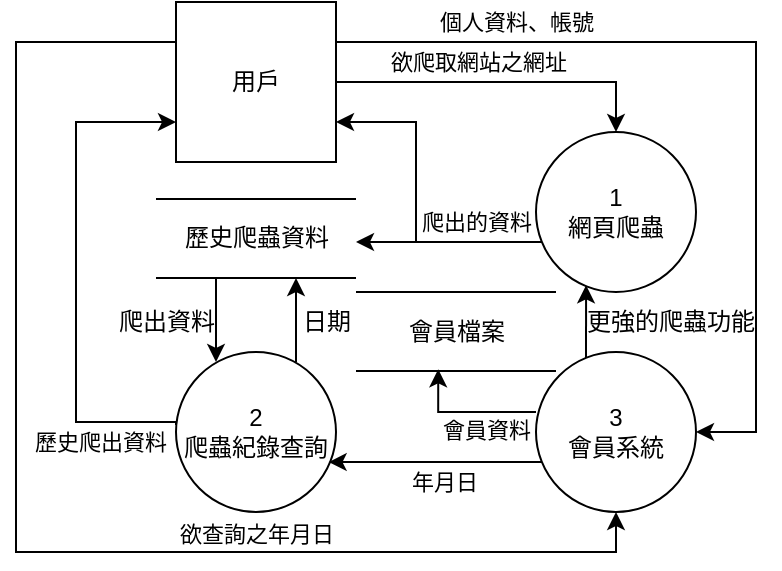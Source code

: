 <mxfile version="21.2.9" type="device">
  <diagram name="第 1 页" id="_hKIImX2wf-dFybGEGHS">
    <mxGraphModel dx="558" dy="278" grid="1" gridSize="10" guides="1" tooltips="1" connect="1" arrows="1" fold="1" page="1" pageScale="1" pageWidth="827" pageHeight="1169" math="0" shadow="0">
      <root>
        <mxCell id="0" />
        <mxCell id="1" parent="0" />
        <mxCell id="SaKuZngBujYHLQphRgoP-3" style="edgeStyle=orthogonalEdgeStyle;rounded=0;orthogonalLoop=1;jettySize=auto;html=1;entryX=0.5;entryY=0;entryDx=0;entryDy=0;" parent="1" source="SaKuZngBujYHLQphRgoP-1" target="SaKuZngBujYHLQphRgoP-2" edge="1">
          <mxGeometry relative="1" as="geometry">
            <mxPoint x="520" y="360" as="targetPoint" />
          </mxGeometry>
        </mxCell>
        <mxCell id="SaKuZngBujYHLQphRgoP-5" value="欲爬取網站之網址" style="edgeLabel;html=1;align=center;verticalAlign=middle;resizable=0;points=[];" parent="SaKuZngBujYHLQphRgoP-3" vertex="1" connectable="0">
          <mxGeometry x="-0.208" y="1" relative="1" as="geometry">
            <mxPoint x="5" y="-9" as="offset" />
          </mxGeometry>
        </mxCell>
        <mxCell id="ZCQBj4b5eaVNAZeZGHcr-9" style="edgeStyle=orthogonalEdgeStyle;rounded=0;orthogonalLoop=1;jettySize=auto;html=1;exitX=1;exitY=0.25;exitDx=0;exitDy=0;entryX=1;entryY=0.5;entryDx=0;entryDy=0;" parent="1" source="SaKuZngBujYHLQphRgoP-1" target="ZCQBj4b5eaVNAZeZGHcr-10" edge="1">
          <mxGeometry relative="1" as="geometry">
            <mxPoint x="550" y="480" as="targetPoint" />
            <Array as="points">
              <mxPoint x="570" y="340" />
              <mxPoint x="570" y="535" />
            </Array>
          </mxGeometry>
        </mxCell>
        <mxCell id="ZCQBj4b5eaVNAZeZGHcr-11" value="個人資料、帳號" style="edgeLabel;html=1;align=center;verticalAlign=middle;resizable=0;points=[];" parent="ZCQBj4b5eaVNAZeZGHcr-9" vertex="1" connectable="0">
          <mxGeometry x="-0.623" y="2" relative="1" as="geometry">
            <mxPoint x="8" y="-8" as="offset" />
          </mxGeometry>
        </mxCell>
        <mxCell id="tUrA5RLcL7AxgPju7uI_-4" style="edgeStyle=orthogonalEdgeStyle;rounded=0;orthogonalLoop=1;jettySize=auto;html=1;exitX=0;exitY=0.25;exitDx=0;exitDy=0;entryX=0.5;entryY=1;entryDx=0;entryDy=0;" edge="1" parent="1" source="SaKuZngBujYHLQphRgoP-1" target="ZCQBj4b5eaVNAZeZGHcr-10">
          <mxGeometry relative="1" as="geometry">
            <mxPoint x="500" y="590" as="targetPoint" />
            <Array as="points">
              <mxPoint x="200" y="340" />
              <mxPoint x="200" y="595" />
              <mxPoint x="500" y="595" />
            </Array>
          </mxGeometry>
        </mxCell>
        <mxCell id="tUrA5RLcL7AxgPju7uI_-5" value="欲查詢之年月日" style="edgeLabel;html=1;align=center;verticalAlign=middle;resizable=0;points=[];" vertex="1" connectable="0" parent="tUrA5RLcL7AxgPju7uI_-4">
          <mxGeometry x="0.562" y="-1" relative="1" as="geometry">
            <mxPoint x="-57" y="-10" as="offset" />
          </mxGeometry>
        </mxCell>
        <mxCell id="SaKuZngBujYHLQphRgoP-1" value="用戶" style="whiteSpace=wrap;html=1;aspect=fixed;" parent="1" vertex="1">
          <mxGeometry x="280" y="320" width="80" height="80" as="geometry" />
        </mxCell>
        <mxCell id="SaKuZngBujYHLQphRgoP-21" style="edgeStyle=orthogonalEdgeStyle;rounded=0;orthogonalLoop=1;jettySize=auto;html=1;entryX=1;entryY=0.75;entryDx=0;entryDy=0;" parent="1" source="SaKuZngBujYHLQphRgoP-2" target="SaKuZngBujYHLQphRgoP-1" edge="1">
          <mxGeometry relative="1" as="geometry">
            <mxPoint x="420" y="380" as="targetPoint" />
            <Array as="points">
              <mxPoint x="400" y="440" />
              <mxPoint x="400" y="380" />
            </Array>
          </mxGeometry>
        </mxCell>
        <mxCell id="ZCQBj4b5eaVNAZeZGHcr-7" value="爬出的資料" style="edgeLabel;html=1;align=center;verticalAlign=middle;resizable=0;points=[];" parent="SaKuZngBujYHLQphRgoP-21" vertex="1" connectable="0">
          <mxGeometry x="-0.584" y="-2" relative="1" as="geometry">
            <mxPoint x="1" y="-8" as="offset" />
          </mxGeometry>
        </mxCell>
        <mxCell id="SaKuZngBujYHLQphRgoP-2" value="1&lt;br&gt;網頁爬蟲" style="ellipse;whiteSpace=wrap;html=1;aspect=fixed;" parent="1" vertex="1">
          <mxGeometry x="460" y="385" width="80" height="80" as="geometry" />
        </mxCell>
        <mxCell id="SaKuZngBujYHLQphRgoP-11" value="" style="group" parent="1" vertex="1" connectable="0">
          <mxGeometry x="270" y="418.5" width="100" height="39.5" as="geometry" />
        </mxCell>
        <mxCell id="SaKuZngBujYHLQphRgoP-13" value="" style="group" parent="SaKuZngBujYHLQphRgoP-11" vertex="1" connectable="0">
          <mxGeometry width="100" height="39.5" as="geometry" />
        </mxCell>
        <mxCell id="SaKuZngBujYHLQphRgoP-9" value="" style="endArrow=none;html=1;rounded=0;" parent="SaKuZngBujYHLQphRgoP-13" edge="1">
          <mxGeometry width="50" height="50" relative="1" as="geometry">
            <mxPoint as="sourcePoint" />
            <mxPoint x="100" as="targetPoint" />
          </mxGeometry>
        </mxCell>
        <mxCell id="SaKuZngBujYHLQphRgoP-10" value="" style="endArrow=none;html=1;rounded=0;" parent="SaKuZngBujYHLQphRgoP-13" edge="1">
          <mxGeometry width="50" height="50" relative="1" as="geometry">
            <mxPoint y="39.5" as="sourcePoint" />
            <mxPoint x="100" y="39.5" as="targetPoint" />
          </mxGeometry>
        </mxCell>
        <mxCell id="SaKuZngBujYHLQphRgoP-12" value="歷史爬蟲資料" style="text;html=1;align=center;verticalAlign=middle;resizable=0;points=[];autosize=1;strokeColor=none;fillColor=none;" parent="SaKuZngBujYHLQphRgoP-13" vertex="1">
          <mxGeometry x="0.003" y="4.75" width="100" height="30" as="geometry" />
        </mxCell>
        <mxCell id="SaKuZngBujYHLQphRgoP-23" value="" style="endArrow=classic;html=1;rounded=0;" parent="1" edge="1">
          <mxGeometry width="50" height="50" relative="1" as="geometry">
            <mxPoint x="420" y="440" as="sourcePoint" />
            <mxPoint x="370" y="440" as="targetPoint" />
          </mxGeometry>
        </mxCell>
        <mxCell id="SaKuZngBujYHLQphRgoP-29" style="edgeStyle=orthogonalEdgeStyle;rounded=0;orthogonalLoop=1;jettySize=auto;html=1;exitX=0.008;exitY=0.582;exitDx=0;exitDy=0;exitPerimeter=0;" parent="1" edge="1">
          <mxGeometry relative="1" as="geometry">
            <mxPoint x="280" y="380" as="targetPoint" />
            <Array as="points">
              <mxPoint x="280" y="530" />
              <mxPoint x="230" y="530" />
              <mxPoint x="230" y="380" />
              <mxPoint x="280" y="380" />
            </Array>
            <mxPoint x="280.0" y="531.56" as="sourcePoint" />
          </mxGeometry>
        </mxCell>
        <mxCell id="SaKuZngBujYHLQphRgoP-34" value="歷史爬出資料" style="edgeLabel;html=1;align=center;verticalAlign=middle;resizable=0;points=[];" parent="SaKuZngBujYHLQphRgoP-29" vertex="1" connectable="0">
          <mxGeometry x="-0.676" y="-2" relative="1" as="geometry">
            <mxPoint x="1" y="12" as="offset" />
          </mxGeometry>
        </mxCell>
        <mxCell id="SaKuZngBujYHLQphRgoP-25" value="2&lt;br&gt;爬蟲紀錄查詢" style="ellipse;whiteSpace=wrap;html=1;aspect=fixed;" parent="1" vertex="1">
          <mxGeometry x="280" y="495" width="80" height="80" as="geometry" />
        </mxCell>
        <mxCell id="SaKuZngBujYHLQphRgoP-35" value="日期" style="text;html=1;align=center;verticalAlign=middle;resizable=0;points=[];autosize=1;strokeColor=none;fillColor=none;" parent="1" vertex="1">
          <mxGeometry x="330" y="465" width="50" height="30" as="geometry" />
        </mxCell>
        <mxCell id="SaKuZngBujYHLQphRgoP-36" value="爬出資料" style="text;html=1;align=center;verticalAlign=middle;resizable=0;points=[];autosize=1;strokeColor=none;fillColor=none;" parent="1" vertex="1">
          <mxGeometry x="240" y="465" width="70" height="30" as="geometry" />
        </mxCell>
        <mxCell id="ZCQBj4b5eaVNAZeZGHcr-3" value="" style="endArrow=classic;html=1;rounded=0;" parent="1" edge="1">
          <mxGeometry width="50" height="50" relative="1" as="geometry">
            <mxPoint x="300" y="458" as="sourcePoint" />
            <mxPoint x="300" y="500" as="targetPoint" />
          </mxGeometry>
        </mxCell>
        <mxCell id="ZCQBj4b5eaVNAZeZGHcr-23" style="edgeStyle=orthogonalEdgeStyle;rounded=0;orthogonalLoop=1;jettySize=auto;html=1;exitX=0;exitY=0.375;exitDx=0;exitDy=0;entryX=0.373;entryY=0.997;entryDx=0;entryDy=0;entryPerimeter=0;exitPerimeter=0;" parent="1" edge="1" source="ZCQBj4b5eaVNAZeZGHcr-10">
          <mxGeometry relative="1" as="geometry">
            <mxPoint x="411.113" y="503.66" as="targetPoint" />
            <mxPoint x="460" y="539" as="sourcePoint" />
            <Array as="points">
              <mxPoint x="411" y="525" />
            </Array>
          </mxGeometry>
        </mxCell>
        <mxCell id="ZCQBj4b5eaVNAZeZGHcr-25" value="會員資料" style="edgeLabel;html=1;align=center;verticalAlign=middle;resizable=0;points=[];" parent="ZCQBj4b5eaVNAZeZGHcr-23" vertex="1" connectable="0">
          <mxGeometry x="-0.305" y="-2" relative="1" as="geometry">
            <mxPoint x="-1" y="11" as="offset" />
          </mxGeometry>
        </mxCell>
        <mxCell id="ZCQBj4b5eaVNAZeZGHcr-17" value="" style="group" parent="1" vertex="1" connectable="0">
          <mxGeometry x="370" y="465" width="100" height="39.5" as="geometry" />
        </mxCell>
        <mxCell id="ZCQBj4b5eaVNAZeZGHcr-18" value="" style="group" parent="ZCQBj4b5eaVNAZeZGHcr-17" vertex="1" connectable="0">
          <mxGeometry width="100" height="39.5" as="geometry" />
        </mxCell>
        <mxCell id="ZCQBj4b5eaVNAZeZGHcr-19" value="" style="endArrow=none;html=1;rounded=0;" parent="ZCQBj4b5eaVNAZeZGHcr-18" edge="1">
          <mxGeometry width="50" height="50" relative="1" as="geometry">
            <mxPoint as="sourcePoint" />
            <mxPoint x="100" as="targetPoint" />
          </mxGeometry>
        </mxCell>
        <mxCell id="ZCQBj4b5eaVNAZeZGHcr-20" value="" style="endArrow=none;html=1;rounded=0;" parent="ZCQBj4b5eaVNAZeZGHcr-18" edge="1">
          <mxGeometry width="50" height="50" relative="1" as="geometry">
            <mxPoint y="39.5" as="sourcePoint" />
            <mxPoint x="100" y="39.5" as="targetPoint" />
          </mxGeometry>
        </mxCell>
        <mxCell id="ZCQBj4b5eaVNAZeZGHcr-21" value="會員檔案" style="text;html=1;align=center;verticalAlign=middle;resizable=0;points=[];autosize=1;strokeColor=none;fillColor=none;" parent="ZCQBj4b5eaVNAZeZGHcr-18" vertex="1">
          <mxGeometry x="15.003" y="4.75" width="70" height="30" as="geometry" />
        </mxCell>
        <mxCell id="ZCQBj4b5eaVNAZeZGHcr-22" value="" style="endArrow=classic;html=1;rounded=0;" parent="1" edge="1">
          <mxGeometry width="50" height="50" relative="1" as="geometry">
            <mxPoint x="340" y="500" as="sourcePoint" />
            <mxPoint x="340" y="458" as="targetPoint" />
          </mxGeometry>
        </mxCell>
        <mxCell id="ZCQBj4b5eaVNAZeZGHcr-27" value="更強的爬蟲功能" style="text;html=1;align=center;verticalAlign=middle;resizable=0;points=[];autosize=1;strokeColor=none;fillColor=none;" parent="1" vertex="1">
          <mxGeometry x="472" y="465" width="110" height="30" as="geometry" />
        </mxCell>
        <mxCell id="tUrA5RLcL7AxgPju7uI_-1" value="" style="endArrow=classic;html=1;rounded=0;exitX=0;exitY=0.688;exitDx=0;exitDy=0;exitPerimeter=0;entryX=0.954;entryY=0.688;entryDx=0;entryDy=0;entryPerimeter=0;" edge="1" parent="1" target="SaKuZngBujYHLQphRgoP-25">
          <mxGeometry width="50" height="50" relative="1" as="geometry">
            <mxPoint x="463" y="550.04" as="sourcePoint" />
            <mxPoint x="363" y="550" as="targetPoint" />
          </mxGeometry>
        </mxCell>
        <mxCell id="tUrA5RLcL7AxgPju7uI_-2" value="年月日" style="edgeLabel;html=1;align=center;verticalAlign=middle;resizable=0;points=[];" vertex="1" connectable="0" parent="tUrA5RLcL7AxgPju7uI_-1">
          <mxGeometry x="-0.375" relative="1" as="geometry">
            <mxPoint x="-16" y="10" as="offset" />
          </mxGeometry>
        </mxCell>
        <mxCell id="tUrA5RLcL7AxgPju7uI_-3" value="" style="endArrow=classic;html=1;rounded=0;entryX=0.313;entryY=0.933;entryDx=0;entryDy=0;entryPerimeter=0;" edge="1" parent="1">
          <mxGeometry width="50" height="50" relative="1" as="geometry">
            <mxPoint x="485" y="500" as="sourcePoint" />
            <mxPoint x="485.04" y="461.64" as="targetPoint" />
          </mxGeometry>
        </mxCell>
        <mxCell id="ZCQBj4b5eaVNAZeZGHcr-10" value="3&lt;br&gt;會員系統" style="ellipse;whiteSpace=wrap;html=1;aspect=fixed;" parent="1" vertex="1">
          <mxGeometry x="460" y="495" width="80" height="80" as="geometry" />
        </mxCell>
      </root>
    </mxGraphModel>
  </diagram>
</mxfile>
